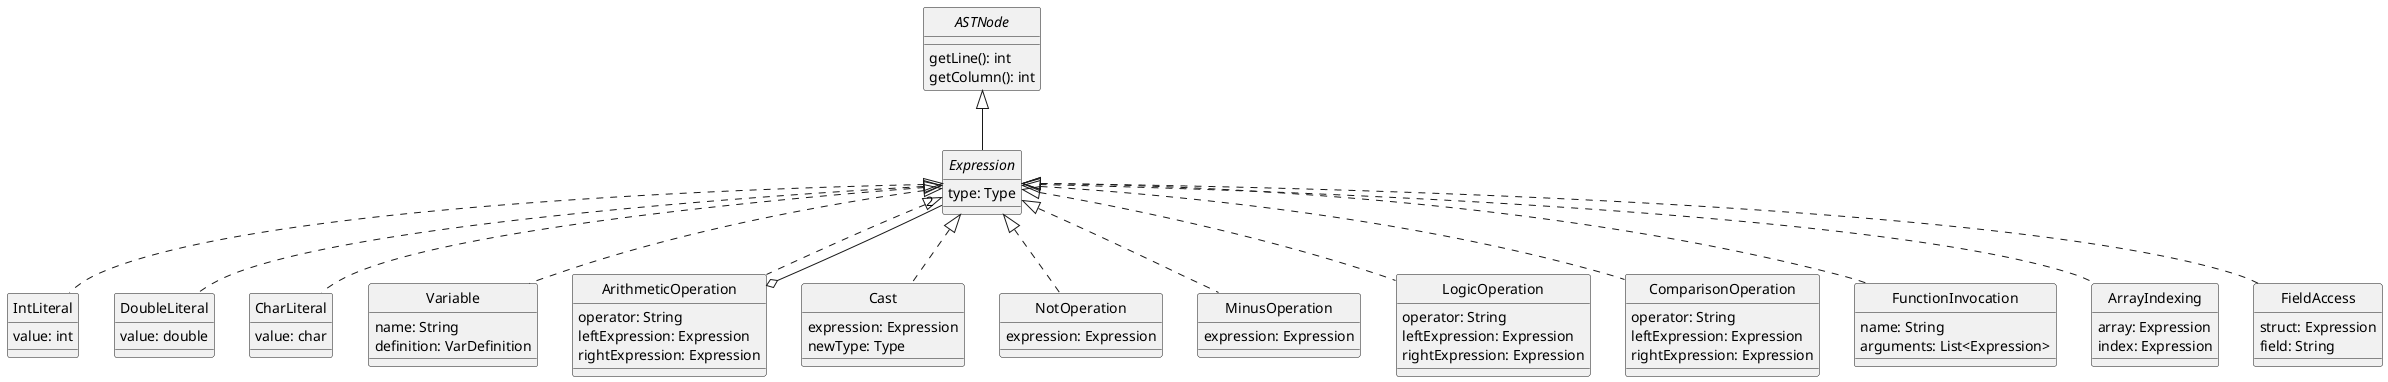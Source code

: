 @startuml Expressions
skinparam style strictuml
skinparam monochrome true


interface ASTNode {
    getLine(): int
    getColumn(): int
}

interface Expression {
    type: Type
}
ASTNode <|-- Expression


class IntLiteral {
    value: int
}
Expression <|.. IntLiteral


class DoubleLiteral {
    value: double
}
Expression <|.. DoubleLiteral


class CharLiteral {
    value: char
}
Expression <|.. CharLiteral


class Variable {
    name: String
    definition: VarDefinition
}
Expression <|.. Variable


class ArithmeticOperation {
    operator: String
    leftExpression: Expression
    rightExpression: Expression
}
Expression <|.. ArithmeticOperation
ArithmeticOperation o-- "2" Expression


' La conversión explícita a tipos simples se podrá realizar usando la palabra clave as
class Cast {
    expression: Expression
    newType: Type   /'Tiene que ser de tipo simple'/
}
Expression <|.. Cast


' Las operaciones NOT y MINUS no se ponen en la misma clase
class NotOperation {
    ' No necesita especificar el operador
    expression: Expression
}
Expression <|.. NotOperation


class MinusOperation {
    ' No necesita especificar el operador
    expression: Expression
}
Expression <|.. MinusOperation


' Operaciones de comparación y lógicas no son iguales
class LogicOperation {
    operator: String
    leftExpression: Expression
    rightExpression: Expression
}
Expression <|.. LogicOperation


class ComparisonOperation {
    operator: String
    leftExpression: Expression
    rightExpression: Expression
}
Expression <|.. ComparisonOperation


' Una función puede no devolver nada, tiene tipo de retorno Void
' Se puede invocar a una función y no almacenar lo que devuelve
' Sea como sea, devuelve algo, así que es una expresión
class FunctionInvocation {
    name: String
    arguments: List<Expression>
}
Expression <|.. FunctionInvocation


class ArrayIndexing {
    array: Expression       /'TODO qué tipo es'/
    index: Expression
}
Expression <|.. ArrayIndexing


class FieldAccess {
    struct: Expression      /'TODO qué tipo es'/
    field: String
}
Expression <|.. FieldAccess


@enduml
